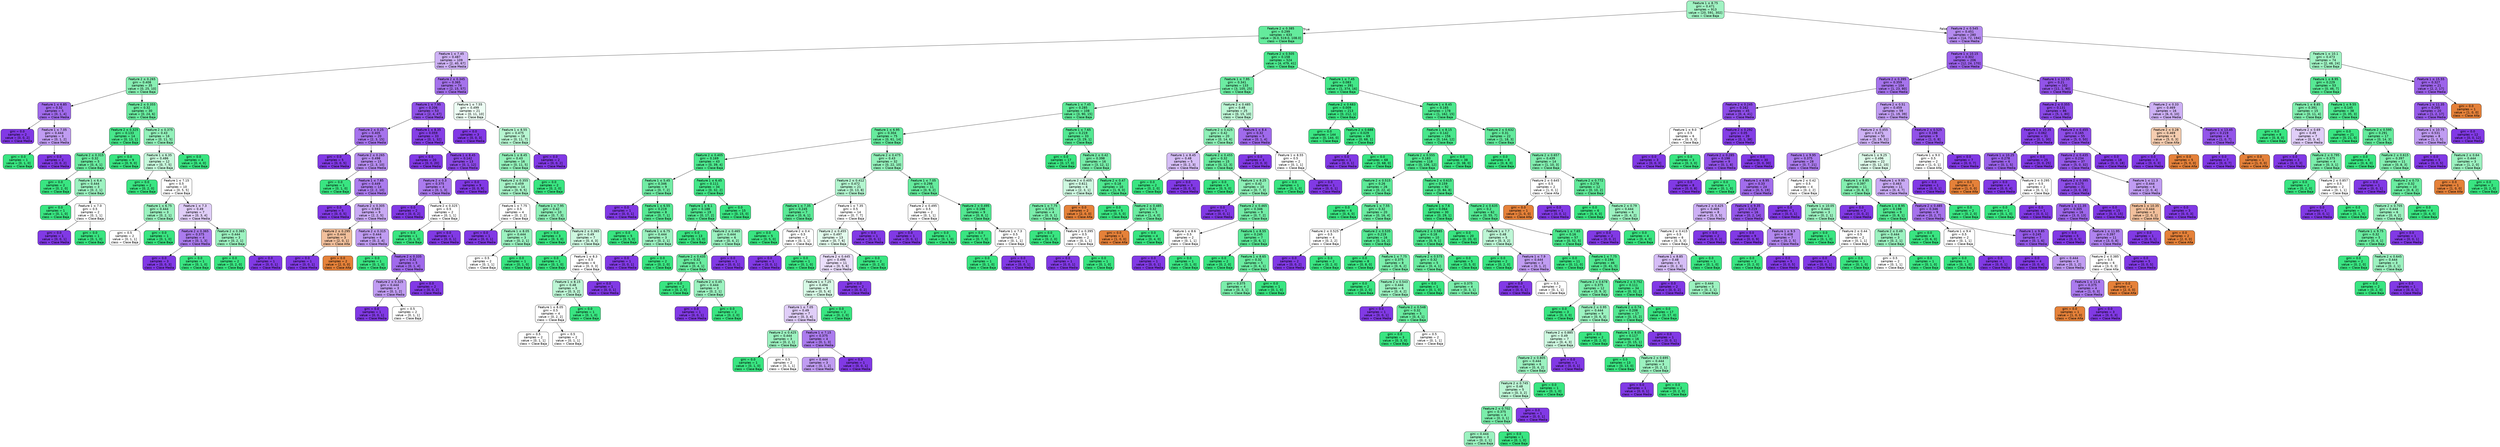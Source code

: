 digraph Tree {
node [shape=box, style="filled, rounded", color="black", fontname="helvetica"] ;
edge [fontname="helvetica"] ;
0 [label=<Feature 1 &le; 8.75<br/>gini = 0.471<br/>samples = 913<br/>value = [20, 591, 302]<br/>class = Clase Baja>, fillcolor="#a1f3c3"] ;
1 [label=<Feature 2 &le; 0.385<br/>gini = 0.299<br/>samples = 633<br/>value = [6.0, 519.0, 108.0]<br/>class = Clase Baja>, fillcolor="#64eb9c"] ;
0 -> 1 [labeldistance=2.5, labelangle=45, headlabel="True"] ;
2 [label=<Feature 1 &le; 7.45<br/>gini = 0.487<br/>samples = 109<br/>value = [2, 40, 67]<br/>class = Clase Media>, fillcolor="#ceb2f5"] ;
1 -> 2 ;
3 [label=<Feature 2 &le; 0.265<br/>gini = 0.408<br/>samples = 35<br/>value = [0, 25, 10]<br/>class = Clase Baja>, fillcolor="#88efb3"] ;
2 -> 3 ;
4 [label=<Feature 1 &le; 6.85<br/>gini = 0.32<br/>samples = 5<br/>value = [0, 1, 4]<br/>class = Clase Media>, fillcolor="#a06aec"] ;
3 -> 4 ;
5 [label=<gini = 0.0<br/>samples = 2<br/>value = [0, 0, 2]<br/>class = Clase Media>, fillcolor="#8139e5"] ;
4 -> 5 ;
6 [label=<Feature 1 &le; 7.05<br/>gini = 0.444<br/>samples = 3<br/>value = [0, 1, 2]<br/>class = Clase Media>, fillcolor="#c09cf2"] ;
4 -> 6 ;
7 [label=<gini = 0.0<br/>samples = 1<br/>value = [0, 1, 0]<br/>class = Clase Baja>, fillcolor="#39e581"] ;
6 -> 7 ;
8 [label=<gini = 0.0<br/>samples = 2<br/>value = [0, 0, 2]<br/>class = Clase Media>, fillcolor="#8139e5"] ;
6 -> 8 ;
9 [label=<Feature 2 &le; 0.355<br/>gini = 0.32<br/>samples = 30<br/>value = [0, 24, 6]<br/>class = Clase Baja>, fillcolor="#6aeca0"] ;
3 -> 9 ;
10 [label=<Feature 2 &le; 0.325<br/>gini = 0.133<br/>samples = 14<br/>value = [0, 13, 1]<br/>class = Clase Baja>, fillcolor="#48e78b"] ;
9 -> 10 ;
11 [label=<Feature 2 &le; 0.315<br/>gini = 0.32<br/>samples = 5<br/>value = [0, 4, 1]<br/>class = Clase Baja>, fillcolor="#6aeca0"] ;
10 -> 11 ;
12 [label=<gini = 0.0<br/>samples = 2<br/>value = [0, 2, 0]<br/>class = Clase Baja>, fillcolor="#39e581"] ;
11 -> 12 ;
13 [label=<Feature 1 &le; 6.4<br/>gini = 0.444<br/>samples = 3<br/>value = [0, 2, 1]<br/>class = Clase Baja>, fillcolor="#9cf2c0"] ;
11 -> 13 ;
14 [label=<gini = 0.0<br/>samples = 1<br/>value = [0, 1, 0]<br/>class = Clase Baja>, fillcolor="#39e581"] ;
13 -> 14 ;
15 [label=<Feature 1 &le; 7.0<br/>gini = 0.5<br/>samples = 2<br/>value = [0, 1, 1]<br/>class = Clase Baja>, fillcolor="#ffffff"] ;
13 -> 15 ;
16 [label=<gini = 0.0<br/>samples = 1<br/>value = [0, 0, 1]<br/>class = Clase Media>, fillcolor="#8139e5"] ;
15 -> 16 ;
17 [label=<gini = 0.0<br/>samples = 1<br/>value = [0, 1, 0]<br/>class = Clase Baja>, fillcolor="#39e581"] ;
15 -> 17 ;
18 [label=<gini = 0.0<br/>samples = 9<br/>value = [0, 9, 0]<br/>class = Clase Baja>, fillcolor="#39e581"] ;
10 -> 18 ;
19 [label=<Feature 2 &le; 0.375<br/>gini = 0.43<br/>samples = 16<br/>value = [0, 11, 5]<br/>class = Clase Baja>, fillcolor="#93f1ba"] ;
9 -> 19 ;
20 [label=<Feature 1 &le; 6.35<br/>gini = 0.486<br/>samples = 12<br/>value = [0, 7, 5]<br/>class = Clase Baja>, fillcolor="#c6f8db"] ;
19 -> 20 ;
21 [label=<gini = 0.0<br/>samples = 2<br/>value = [0, 2, 0]<br/>class = Clase Baja>, fillcolor="#39e581"] ;
20 -> 21 ;
22 [label=<Feature 1 &le; 7.15<br/>gini = 0.5<br/>samples = 10<br/>value = [0, 5, 5]<br/>class = Clase Baja>, fillcolor="#ffffff"] ;
20 -> 22 ;
23 [label=<Feature 1 &le; 6.75<br/>gini = 0.444<br/>samples = 3<br/>value = [0, 2, 1]<br/>class = Clase Baja>, fillcolor="#9cf2c0"] ;
22 -> 23 ;
24 [label=<gini = 0.5<br/>samples = 2<br/>value = [0, 1, 1]<br/>class = Clase Baja>, fillcolor="#ffffff"] ;
23 -> 24 ;
25 [label=<gini = 0.0<br/>samples = 1<br/>value = [0, 1, 0]<br/>class = Clase Baja>, fillcolor="#39e581"] ;
23 -> 25 ;
26 [label=<Feature 1 &le; 7.3<br/>gini = 0.49<br/>samples = 7<br/>value = [0, 3, 4]<br/>class = Clase Media>, fillcolor="#e0cef8"] ;
22 -> 26 ;
27 [label=<Feature 2 &le; 0.365<br/>gini = 0.375<br/>samples = 4<br/>value = [0, 1, 3]<br/>class = Clase Media>, fillcolor="#ab7bee"] ;
26 -> 27 ;
28 [label=<gini = 0.0<br/>samples = 3<br/>value = [0, 0, 3]<br/>class = Clase Media>, fillcolor="#8139e5"] ;
27 -> 28 ;
29 [label=<gini = 0.0<br/>samples = 1<br/>value = [0, 1, 0]<br/>class = Clase Baja>, fillcolor="#39e581"] ;
27 -> 29 ;
30 [label=<Feature 2 &le; 0.365<br/>gini = 0.444<br/>samples = 3<br/>value = [0, 2, 1]<br/>class = Clase Baja>, fillcolor="#9cf2c0"] ;
26 -> 30 ;
31 [label=<gini = 0.0<br/>samples = 2<br/>value = [0, 2, 0]<br/>class = Clase Baja>, fillcolor="#39e581"] ;
30 -> 31 ;
32 [label=<gini = 0.0<br/>samples = 1<br/>value = [0, 0, 1]<br/>class = Clase Media>, fillcolor="#8139e5"] ;
30 -> 32 ;
33 [label=<gini = 0.0<br/>samples = 4<br/>value = [0, 4, 0]<br/>class = Clase Baja>, fillcolor="#39e581"] ;
19 -> 33 ;
34 [label=<Feature 2 &le; 0.345<br/>gini = 0.365<br/>samples = 74<br/>value = [2, 15, 57]<br/>class = Clase Media>, fillcolor="#a572ec"] ;
2 -> 34 ;
35 [label=<Feature 1 &le; 7.95<br/>gini = 0.206<br/>samples = 53<br/>value = [2, 4, 47]<br/>class = Clase Media>, fillcolor="#9051e8"] ;
34 -> 35 ;
36 [label=<Feature 2 &le; 0.25<br/>gini = 0.405<br/>samples = 20<br/>value = [2, 3, 15]<br/>class = Clase Media>, fillcolor="#a673ed"] ;
35 -> 36 ;
37 [label=<gini = 0.0<br/>samples = 5<br/>value = [0, 0, 5]<br/>class = Clase Media>, fillcolor="#8139e5"] ;
36 -> 37 ;
38 [label=<Feature 2 &le; 0.265<br/>gini = 0.498<br/>samples = 15<br/>value = [2, 3, 10]<br/>class = Clase Media>, fillcolor="#b68cf0"] ;
36 -> 38 ;
39 [label=<gini = 0.0<br/>samples = 1<br/>value = [0, 1, 0]<br/>class = Clase Baja>, fillcolor="#39e581"] ;
38 -> 39 ;
40 [label=<Feature 1 &le; 7.85<br/>gini = 0.449<br/>samples = 14<br/>value = [2, 2, 10]<br/>class = Clase Media>, fillcolor="#ab7bee"] ;
38 -> 40 ;
41 [label=<gini = 0.0<br/>samples = 5<br/>value = [0, 0, 5]<br/>class = Clase Media>, fillcolor="#8139e5"] ;
40 -> 41 ;
42 [label=<Feature 2 &le; 0.305<br/>gini = 0.593<br/>samples = 9<br/>value = [2, 2, 5]<br/>class = Clase Media>, fillcolor="#c9aaf4"] ;
40 -> 42 ;
43 [label=<Feature 2 &le; 0.295<br/>gini = 0.444<br/>samples = 3<br/>value = [2, 0, 1]<br/>class = Clase Alta>, fillcolor="#f2c09c"] ;
42 -> 43 ;
44 [label=<gini = 0.0<br/>samples = 1<br/>value = [0, 0, 1]<br/>class = Clase Media>, fillcolor="#8139e5"] ;
43 -> 44 ;
45 [label=<gini = 0.0<br/>samples = 2<br/>value = [2, 0, 0]<br/>class = Clase Alta>, fillcolor="#e58139"] ;
43 -> 45 ;
46 [label=<Feature 2 &le; 0.315<br/>gini = 0.444<br/>samples = 6<br/>value = [0, 2, 4]<br/>class = Clase Media>, fillcolor="#c09cf2"] ;
42 -> 46 ;
47 [label=<gini = 0.0<br/>samples = 1<br/>value = [0, 1, 0]<br/>class = Clase Baja>, fillcolor="#39e581"] ;
46 -> 47 ;
48 [label=<Feature 2 &le; 0.335<br/>gini = 0.32<br/>samples = 5<br/>value = [0, 1, 4]<br/>class = Clase Media>, fillcolor="#a06aec"] ;
46 -> 48 ;
49 [label=<Feature 2 &le; 0.325<br/>gini = 0.444<br/>samples = 3<br/>value = [0, 1, 2]<br/>class = Clase Media>, fillcolor="#c09cf2"] ;
48 -> 49 ;
50 [label=<gini = 0.0<br/>samples = 1<br/>value = [0, 0, 1]<br/>class = Clase Media>, fillcolor="#8139e5"] ;
49 -> 50 ;
51 [label=<gini = 0.5<br/>samples = 2<br/>value = [0, 1, 1]<br/>class = Clase Baja>, fillcolor="#ffffff"] ;
49 -> 51 ;
52 [label=<gini = 0.0<br/>samples = 2<br/>value = [0, 0, 2]<br/>class = Clase Media>, fillcolor="#8139e5"] ;
48 -> 52 ;
53 [label=<Feature 1 &le; 8.35<br/>gini = 0.059<br/>samples = 33<br/>value = [0, 1, 32]<br/>class = Clase Media>, fillcolor="#853fe6"] ;
35 -> 53 ;
54 [label=<gini = 0.0<br/>samples = 20<br/>value = [0, 0, 20]<br/>class = Clase Media>, fillcolor="#8139e5"] ;
53 -> 54 ;
55 [label=<Feature 1 &le; 8.45<br/>gini = 0.142<br/>samples = 13<br/>value = [0, 1, 12]<br/>class = Clase Media>, fillcolor="#8c49e7"] ;
53 -> 55 ;
56 [label=<Feature 2 &le; 0.3<br/>gini = 0.375<br/>samples = 4<br/>value = [0, 1, 3]<br/>class = Clase Media>, fillcolor="#ab7bee"] ;
55 -> 56 ;
57 [label=<gini = 0.0<br/>samples = 2<br/>value = [0, 0, 2]<br/>class = Clase Media>, fillcolor="#8139e5"] ;
56 -> 57 ;
58 [label=<Feature 2 &le; 0.325<br/>gini = 0.5<br/>samples = 2<br/>value = [0, 1, 1]<br/>class = Clase Baja>, fillcolor="#ffffff"] ;
56 -> 58 ;
59 [label=<gini = 0.0<br/>samples = 1<br/>value = [0, 1, 0]<br/>class = Clase Baja>, fillcolor="#39e581"] ;
58 -> 59 ;
60 [label=<gini = 0.0<br/>samples = 1<br/>value = [0, 0, 1]<br/>class = Clase Media>, fillcolor="#8139e5"] ;
58 -> 60 ;
61 [label=<gini = 0.0<br/>samples = 9<br/>value = [0, 0, 9]<br/>class = Clase Media>, fillcolor="#8139e5"] ;
55 -> 61 ;
62 [label=<Feature 1 &le; 7.55<br/>gini = 0.499<br/>samples = 21<br/>value = [0, 11, 10]<br/>class = Clase Baja>, fillcolor="#edfdf4"] ;
34 -> 62 ;
63 [label=<gini = 0.0<br/>samples = 3<br/>value = [0, 0, 3]<br/>class = Clase Media>, fillcolor="#8139e5"] ;
62 -> 63 ;
64 [label=<Feature 1 &le; 8.55<br/>gini = 0.475<br/>samples = 18<br/>value = [0, 11, 7]<br/>class = Clase Baja>, fillcolor="#b7f6d1"] ;
62 -> 64 ;
65 [label=<Feature 1 &le; 8.45<br/>gini = 0.43<br/>samples = 16<br/>value = [0, 11, 5]<br/>class = Clase Baja>, fillcolor="#93f1ba"] ;
64 -> 65 ;
66 [label=<Feature 2 &le; 0.355<br/>gini = 0.459<br/>samples = 14<br/>value = [0, 9, 5]<br/>class = Clase Baja>, fillcolor="#a7f3c7"] ;
65 -> 66 ;
67 [label=<Feature 1 &le; 7.75<br/>gini = 0.5<br/>samples = 4<br/>value = [0, 2, 2]<br/>class = Clase Baja>, fillcolor="#ffffff"] ;
66 -> 67 ;
68 [label=<gini = 0.0<br/>samples = 1<br/>value = [0, 0, 1]<br/>class = Clase Media>, fillcolor="#8139e5"] ;
67 -> 68 ;
69 [label=<Feature 1 &le; 8.05<br/>gini = 0.444<br/>samples = 3<br/>value = [0, 2, 1]<br/>class = Clase Baja>, fillcolor="#9cf2c0"] ;
67 -> 69 ;
70 [label=<gini = 0.5<br/>samples = 2<br/>value = [0, 1, 1]<br/>class = Clase Baja>, fillcolor="#ffffff"] ;
69 -> 70 ;
71 [label=<gini = 0.0<br/>samples = 1<br/>value = [0, 1, 0]<br/>class = Clase Baja>, fillcolor="#39e581"] ;
69 -> 71 ;
72 [label=<Feature 1 &le; 7.95<br/>gini = 0.42<br/>samples = 10<br/>value = [0, 7, 3]<br/>class = Clase Baja>, fillcolor="#8ef0b7"] ;
66 -> 72 ;
73 [label=<gini = 0.0<br/>samples = 3<br/>value = [0, 3, 0]<br/>class = Clase Baja>, fillcolor="#39e581"] ;
72 -> 73 ;
74 [label=<Feature 2 &le; 0.365<br/>gini = 0.49<br/>samples = 7<br/>value = [0, 4, 3]<br/>class = Clase Baja>, fillcolor="#cef8e0"] ;
72 -> 74 ;
75 [label=<gini = 0.0<br/>samples = 1<br/>value = [0, 1, 0]<br/>class = Clase Baja>, fillcolor="#39e581"] ;
74 -> 75 ;
76 [label=<Feature 1 &le; 8.3<br/>gini = 0.5<br/>samples = 6<br/>value = [0, 3, 3]<br/>class = Clase Baja>, fillcolor="#ffffff"] ;
74 -> 76 ;
77 [label=<Feature 1 &le; 8.15<br/>gini = 0.48<br/>samples = 5<br/>value = [0, 3, 2]<br/>class = Clase Baja>, fillcolor="#bdf6d5"] ;
76 -> 77 ;
78 [label=<Feature 1 &le; 8.05<br/>gini = 0.5<br/>samples = 4<br/>value = [0, 2, 2]<br/>class = Clase Baja>, fillcolor="#ffffff"] ;
77 -> 78 ;
79 [label=<gini = 0.5<br/>samples = 2<br/>value = [0, 1, 1]<br/>class = Clase Baja>, fillcolor="#ffffff"] ;
78 -> 79 ;
80 [label=<gini = 0.5<br/>samples = 2<br/>value = [0, 1, 1]<br/>class = Clase Baja>, fillcolor="#ffffff"] ;
78 -> 80 ;
81 [label=<gini = 0.0<br/>samples = 1<br/>value = [0, 1, 0]<br/>class = Clase Baja>, fillcolor="#39e581"] ;
77 -> 81 ;
82 [label=<gini = 0.0<br/>samples = 1<br/>value = [0, 0, 1]<br/>class = Clase Media>, fillcolor="#8139e5"] ;
76 -> 82 ;
83 [label=<gini = 0.0<br/>samples = 2<br/>value = [0, 2, 0]<br/>class = Clase Baja>, fillcolor="#39e581"] ;
65 -> 83 ;
84 [label=<gini = 0.0<br/>samples = 2<br/>value = [0, 0, 2]<br/>class = Clase Media>, fillcolor="#8139e5"] ;
64 -> 84 ;
85 [label=<Feature 2 &le; 0.505<br/>gini = 0.158<br/>samples = 524<br/>value = [4, 479, 41]<br/>class = Clase Baja>, fillcolor="#4be78d"] ;
1 -> 85 ;
86 [label=<Feature 1 &le; 7.95<br/>gini = 0.341<br/>samples = 133<br/>value = [3, 105, 25]<br/>class = Clase Baja>, fillcolor="#6ceca2"] ;
85 -> 86 ;
87 [label=<Feature 1 &le; 7.45<br/>gini = 0.285<br/>samples = 108<br/>value = [3, 90, 15]<br/>class = Clase Baja>, fillcolor="#5fea99"] ;
86 -> 87 ;
88 [label=<Feature 1 &le; 6.95<br/>gini = 0.304<br/>samples = 75<br/>value = [0, 61, 14]<br/>class = Clase Baja>, fillcolor="#66eb9e"] ;
87 -> 88 ;
89 [label=<Feature 2 &le; 0.405<br/>gini = 0.169<br/>samples = 43<br/>value = [0, 39, 4]<br/>class = Clase Baja>, fillcolor="#4de88e"] ;
88 -> 89 ;
90 [label=<Feature 1 &le; 5.45<br/>gini = 0.346<br/>samples = 9<br/>value = [0, 7, 2]<br/>class = Clase Baja>, fillcolor="#72eca5"] ;
89 -> 90 ;
91 [label=<gini = 0.0<br/>samples = 1<br/>value = [0, 0, 1]<br/>class = Clase Media>, fillcolor="#8139e5"] ;
90 -> 91 ;
92 [label=<Feature 1 &le; 6.55<br/>gini = 0.219<br/>samples = 8<br/>value = [0, 7, 1]<br/>class = Clase Baja>, fillcolor="#55e993"] ;
90 -> 92 ;
93 [label=<gini = 0.0<br/>samples = 5<br/>value = [0, 5, 0]<br/>class = Clase Baja>, fillcolor="#39e581"] ;
92 -> 93 ;
94 [label=<Feature 1 &le; 6.75<br/>gini = 0.444<br/>samples = 3<br/>value = [0, 2, 1]<br/>class = Clase Baja>, fillcolor="#9cf2c0"] ;
92 -> 94 ;
95 [label=<gini = 0.0<br/>samples = 1<br/>value = [0, 0, 1]<br/>class = Clase Media>, fillcolor="#8139e5"] ;
94 -> 95 ;
96 [label=<gini = 0.0<br/>samples = 2<br/>value = [0, 2, 0]<br/>class = Clase Baja>, fillcolor="#39e581"] ;
94 -> 96 ;
97 [label=<Feature 1 &le; 6.45<br/>gini = 0.111<br/>samples = 34<br/>value = [0, 32, 2]<br/>class = Clase Baja>, fillcolor="#45e789"] ;
89 -> 97 ;
98 [label=<Feature 1 &le; 6.1<br/>gini = 0.188<br/>samples = 19<br/>value = [0, 17, 2]<br/>class = Clase Baja>, fillcolor="#50e890"] ;
97 -> 98 ;
99 [label=<gini = 0.0<br/>samples = 13<br/>value = [0, 13, 0]<br/>class = Clase Baja>, fillcolor="#39e581"] ;
98 -> 99 ;
100 [label=<Feature 2 &le; 0.465<br/>gini = 0.444<br/>samples = 6<br/>value = [0, 4, 2]<br/>class = Clase Baja>, fillcolor="#9cf2c0"] ;
98 -> 100 ;
101 [label=<Feature 2 &le; 0.435<br/>gini = 0.32<br/>samples = 5<br/>value = [0, 4, 1]<br/>class = Clase Baja>, fillcolor="#6aeca0"] ;
100 -> 101 ;
102 [label=<gini = 0.0<br/>samples = 2<br/>value = [0, 2, 0]<br/>class = Clase Baja>, fillcolor="#39e581"] ;
101 -> 102 ;
103 [label=<Feature 2 &le; 0.45<br/>gini = 0.444<br/>samples = 3<br/>value = [0, 2, 1]<br/>class = Clase Baja>, fillcolor="#9cf2c0"] ;
101 -> 103 ;
104 [label=<gini = 0.0<br/>samples = 1<br/>value = [0, 0, 1]<br/>class = Clase Media>, fillcolor="#8139e5"] ;
103 -> 104 ;
105 [label=<gini = 0.0<br/>samples = 2<br/>value = [0, 2, 0]<br/>class = Clase Baja>, fillcolor="#39e581"] ;
103 -> 105 ;
106 [label=<gini = 0.0<br/>samples = 1<br/>value = [0, 0, 1]<br/>class = Clase Media>, fillcolor="#8139e5"] ;
100 -> 106 ;
107 [label=<gini = 0.0<br/>samples = 15<br/>value = [0, 15, 0]<br/>class = Clase Baja>, fillcolor="#39e581"] ;
97 -> 107 ;
108 [label=<Feature 2 &le; 0.475<br/>gini = 0.43<br/>samples = 32<br/>value = [0, 22, 10]<br/>class = Clase Baja>, fillcolor="#93f1ba"] ;
88 -> 108 ;
109 [label=<Feature 2 &le; 0.412<br/>gini = 0.472<br/>samples = 21<br/>value = [0, 13, 8]<br/>class = Clase Baja>, fillcolor="#b3f5cf"] ;
108 -> 109 ;
110 [label=<Feature 1 &le; 7.35<br/>gini = 0.245<br/>samples = 7<br/>value = [0, 6, 1]<br/>class = Clase Baja>, fillcolor="#5ae996"] ;
109 -> 110 ;
111 [label=<gini = 0.0<br/>samples = 5<br/>value = [0, 5, 0]<br/>class = Clase Baja>, fillcolor="#39e581"] ;
110 -> 111 ;
112 [label=<Feature 2 &le; 0.4<br/>gini = 0.5<br/>samples = 2<br/>value = [0, 1, 1]<br/>class = Clase Baja>, fillcolor="#ffffff"] ;
110 -> 112 ;
113 [label=<gini = 0.0<br/>samples = 1<br/>value = [0, 0, 1]<br/>class = Clase Media>, fillcolor="#8139e5"] ;
112 -> 113 ;
114 [label=<gini = 0.0<br/>samples = 1<br/>value = [0, 1, 0]<br/>class = Clase Baja>, fillcolor="#39e581"] ;
112 -> 114 ;
115 [label=<Feature 1 &le; 7.35<br/>gini = 0.5<br/>samples = 14<br/>value = [0, 7, 7]<br/>class = Clase Baja>, fillcolor="#ffffff"] ;
109 -> 115 ;
116 [label=<Feature 2 &le; 0.455<br/>gini = 0.497<br/>samples = 13<br/>value = [0, 7, 6]<br/>class = Clase Baja>, fillcolor="#e3fbed"] ;
115 -> 116 ;
117 [label=<Feature 2 &le; 0.445<br/>gini = 0.496<br/>samples = 11<br/>value = [0, 5, 6]<br/>class = Clase Media>, fillcolor="#eadefb"] ;
116 -> 117 ;
118 [label=<Feature 1 &le; 7.25<br/>gini = 0.494<br/>samples = 9<br/>value = [0, 5, 4]<br/>class = Clase Baja>, fillcolor="#d7fae6"] ;
117 -> 118 ;
119 [label=<Feature 1 &le; 7.05<br/>gini = 0.49<br/>samples = 7<br/>value = [0, 3, 4]<br/>class = Clase Media>, fillcolor="#e0cef8"] ;
118 -> 119 ;
120 [label=<Feature 2 &le; 0.425<br/>gini = 0.444<br/>samples = 3<br/>value = [0, 2, 1]<br/>class = Clase Baja>, fillcolor="#9cf2c0"] ;
119 -> 120 ;
121 [label=<gini = 0.0<br/>samples = 1<br/>value = [0, 1, 0]<br/>class = Clase Baja>, fillcolor="#39e581"] ;
120 -> 121 ;
122 [label=<gini = 0.5<br/>samples = 2<br/>value = [0, 1, 1]<br/>class = Clase Baja>, fillcolor="#ffffff"] ;
120 -> 122 ;
123 [label=<Feature 1 &le; 7.15<br/>gini = 0.375<br/>samples = 4<br/>value = [0, 1, 3]<br/>class = Clase Media>, fillcolor="#ab7bee"] ;
119 -> 123 ;
124 [label=<gini = 0.444<br/>samples = 3<br/>value = [0, 1, 2]<br/>class = Clase Media>, fillcolor="#c09cf2"] ;
123 -> 124 ;
125 [label=<gini = 0.0<br/>samples = 1<br/>value = [0, 0, 1]<br/>class = Clase Media>, fillcolor="#8139e5"] ;
123 -> 125 ;
126 [label=<gini = 0.0<br/>samples = 2<br/>value = [0, 2, 0]<br/>class = Clase Baja>, fillcolor="#39e581"] ;
118 -> 126 ;
127 [label=<gini = 0.0<br/>samples = 2<br/>value = [0, 0, 2]<br/>class = Clase Media>, fillcolor="#8139e5"] ;
117 -> 127 ;
128 [label=<gini = 0.0<br/>samples = 2<br/>value = [0, 2, 0]<br/>class = Clase Baja>, fillcolor="#39e581"] ;
116 -> 128 ;
129 [label=<gini = 0.0<br/>samples = 1<br/>value = [0, 0, 1]<br/>class = Clase Media>, fillcolor="#8139e5"] ;
115 -> 129 ;
130 [label=<Feature 1 &le; 7.05<br/>gini = 0.298<br/>samples = 11<br/>value = [0, 9, 2]<br/>class = Clase Baja>, fillcolor="#65eb9d"] ;
108 -> 130 ;
131 [label=<Feature 2 &le; 0.495<br/>gini = 0.5<br/>samples = 2<br/>value = [0, 1, 1]<br/>class = Clase Baja>, fillcolor="#ffffff"] ;
130 -> 131 ;
132 [label=<gini = 0.0<br/>samples = 1<br/>value = [0, 0, 1]<br/>class = Clase Media>, fillcolor="#8139e5"] ;
131 -> 132 ;
133 [label=<gini = 0.0<br/>samples = 1<br/>value = [0, 1, 0]<br/>class = Clase Baja>, fillcolor="#39e581"] ;
131 -> 133 ;
134 [label=<Feature 2 &le; 0.495<br/>gini = 0.198<br/>samples = 9<br/>value = [0, 8, 1]<br/>class = Clase Baja>, fillcolor="#52e891"] ;
130 -> 134 ;
135 [label=<gini = 0.0<br/>samples = 7<br/>value = [0, 7, 0]<br/>class = Clase Baja>, fillcolor="#39e581"] ;
134 -> 135 ;
136 [label=<Feature 1 &le; 7.3<br/>gini = 0.5<br/>samples = 2<br/>value = [0, 1, 1]<br/>class = Clase Baja>, fillcolor="#ffffff"] ;
134 -> 136 ;
137 [label=<gini = 0.0<br/>samples = 1<br/>value = [0, 1, 0]<br/>class = Clase Baja>, fillcolor="#39e581"] ;
136 -> 137 ;
138 [label=<gini = 0.0<br/>samples = 1<br/>value = [0, 0, 1]<br/>class = Clase Media>, fillcolor="#8139e5"] ;
136 -> 138 ;
139 [label=<Feature 1 &le; 7.65<br/>gini = 0.219<br/>samples = 33<br/>value = [3, 29, 1]<br/>class = Clase Baja>, fillcolor="#53e892"] ;
87 -> 139 ;
140 [label=<gini = 0.0<br/>samples = 17<br/>value = [0, 17, 0]<br/>class = Clase Baja>, fillcolor="#39e581"] ;
139 -> 140 ;
141 [label=<Feature 2 &le; 0.42<br/>gini = 0.398<br/>samples = 16<br/>value = [3, 12, 1]<br/>class = Clase Baja>, fillcolor="#76eda8"] ;
139 -> 141 ;
142 [label=<Feature 2 &le; 0.405<br/>gini = 0.611<br/>samples = 6<br/>value = [2, 3, 1]<br/>class = Clase Baja>, fillcolor="#cef8e0"] ;
141 -> 142 ;
143 [label=<Feature 1 &le; 7.75<br/>gini = 0.375<br/>samples = 4<br/>value = [0, 3, 1]<br/>class = Clase Baja>, fillcolor="#7beeab"] ;
142 -> 143 ;
144 [label=<gini = 0.0<br/>samples = 2<br/>value = [0, 2, 0]<br/>class = Clase Baja>, fillcolor="#39e581"] ;
143 -> 144 ;
145 [label=<Feature 2 &le; 0.395<br/>gini = 0.5<br/>samples = 2<br/>value = [0, 1, 1]<br/>class = Clase Baja>, fillcolor="#ffffff"] ;
143 -> 145 ;
146 [label=<gini = 0.0<br/>samples = 1<br/>value = [0, 0, 1]<br/>class = Clase Media>, fillcolor="#8139e5"] ;
145 -> 146 ;
147 [label=<gini = 0.0<br/>samples = 1<br/>value = [0, 1, 0]<br/>class = Clase Baja>, fillcolor="#39e581"] ;
145 -> 147 ;
148 [label=<gini = 0.0<br/>samples = 2<br/>value = [2, 0, 0]<br/>class = Clase Alta>, fillcolor="#e58139"] ;
142 -> 148 ;
149 [label=<Feature 2 &le; 0.47<br/>gini = 0.18<br/>samples = 10<br/>value = [1, 9, 0]<br/>class = Clase Baja>, fillcolor="#4fe88f"] ;
141 -> 149 ;
150 [label=<gini = 0.0<br/>samples = 5<br/>value = [0, 5, 0]<br/>class = Clase Baja>, fillcolor="#39e581"] ;
149 -> 150 ;
151 [label=<Feature 2 &le; 0.485<br/>gini = 0.32<br/>samples = 5<br/>value = [1, 4, 0]<br/>class = Clase Baja>, fillcolor="#6aeca0"] ;
149 -> 151 ;
152 [label=<gini = 0.0<br/>samples = 1<br/>value = [1, 0, 0]<br/>class = Clase Alta>, fillcolor="#e58139"] ;
151 -> 152 ;
153 [label=<gini = 0.0<br/>samples = 4<br/>value = [0, 4, 0]<br/>class = Clase Baja>, fillcolor="#39e581"] ;
151 -> 153 ;
154 [label=<Feature 2 &le; 0.485<br/>gini = 0.48<br/>samples = 25<br/>value = [0, 15, 10]<br/>class = Clase Baja>, fillcolor="#bdf6d5"] ;
86 -> 154 ;
155 [label=<Feature 2 &le; 0.425<br/>gini = 0.42<br/>samples = 20<br/>value = [0, 14, 6]<br/>class = Clase Baja>, fillcolor="#8ef0b7"] ;
154 -> 155 ;
156 [label=<Feature 1 &le; 8.45<br/>gini = 0.48<br/>samples = 5<br/>value = [0, 2, 3]<br/>class = Clase Media>, fillcolor="#d5bdf6"] ;
155 -> 156 ;
157 [label=<gini = 0.0<br/>samples = 2<br/>value = [0, 2, 0]<br/>class = Clase Baja>, fillcolor="#39e581"] ;
156 -> 157 ;
158 [label=<gini = 0.0<br/>samples = 3<br/>value = [0, 0, 3]<br/>class = Clase Media>, fillcolor="#8139e5"] ;
156 -> 158 ;
159 [label=<Feature 2 &le; 0.455<br/>gini = 0.32<br/>samples = 15<br/>value = [0, 12, 3]<br/>class = Clase Baja>, fillcolor="#6aeca0"] ;
155 -> 159 ;
160 [label=<gini = 0.0<br/>samples = 5<br/>value = [0, 5, 0]<br/>class = Clase Baja>, fillcolor="#39e581"] ;
159 -> 160 ;
161 [label=<Feature 1 &le; 8.25<br/>gini = 0.42<br/>samples = 10<br/>value = [0, 7, 3]<br/>class = Clase Baja>, fillcolor="#8ef0b7"] ;
159 -> 161 ;
162 [label=<gini = 0.0<br/>samples = 1<br/>value = [0, 0, 1]<br/>class = Clase Media>, fillcolor="#8139e5"] ;
161 -> 162 ;
163 [label=<Feature 2 &le; 0.465<br/>gini = 0.346<br/>samples = 9<br/>value = [0, 7, 2]<br/>class = Clase Baja>, fillcolor="#72eca5"] ;
161 -> 163 ;
164 [label=<Feature 1 &le; 8.6<br/>gini = 0.5<br/>samples = 2<br/>value = [0, 1, 1]<br/>class = Clase Baja>, fillcolor="#ffffff"] ;
163 -> 164 ;
165 [label=<gini = 0.0<br/>samples = 1<br/>value = [0, 0, 1]<br/>class = Clase Media>, fillcolor="#8139e5"] ;
164 -> 165 ;
166 [label=<gini = 0.0<br/>samples = 1<br/>value = [0, 1, 0]<br/>class = Clase Baja>, fillcolor="#39e581"] ;
164 -> 166 ;
167 [label=<Feature 1 &le; 8.55<br/>gini = 0.245<br/>samples = 7<br/>value = [0, 6, 1]<br/>class = Clase Baja>, fillcolor="#5ae996"] ;
163 -> 167 ;
168 [label=<gini = 0.0<br/>samples = 2<br/>value = [0, 2, 0]<br/>class = Clase Baja>, fillcolor="#39e581"] ;
167 -> 168 ;
169 [label=<Feature 1 &le; 8.65<br/>gini = 0.32<br/>samples = 5<br/>value = [0, 4, 1]<br/>class = Clase Baja>, fillcolor="#6aeca0"] ;
167 -> 169 ;
170 [label=<gini = 0.375<br/>samples = 4<br/>value = [0, 3, 1]<br/>class = Clase Baja>, fillcolor="#7beeab"] ;
169 -> 170 ;
171 [label=<gini = 0.0<br/>samples = 1<br/>value = [0, 1, 0]<br/>class = Clase Baja>, fillcolor="#39e581"] ;
169 -> 171 ;
172 [label=<Feature 1 &le; 8.4<br/>gini = 0.32<br/>samples = 5<br/>value = [0, 1, 4]<br/>class = Clase Media>, fillcolor="#a06aec"] ;
154 -> 172 ;
173 [label=<gini = 0.0<br/>samples = 3<br/>value = [0, 0, 3]<br/>class = Clase Media>, fillcolor="#8139e5"] ;
172 -> 173 ;
174 [label=<Feature 1 &le; 8.55<br/>gini = 0.5<br/>samples = 2<br/>value = [0, 1, 1]<br/>class = Clase Baja>, fillcolor="#ffffff"] ;
172 -> 174 ;
175 [label=<gini = 0.0<br/>samples = 1<br/>value = [0, 1, 0]<br/>class = Clase Baja>, fillcolor="#39e581"] ;
174 -> 175 ;
176 [label=<gini = 0.0<br/>samples = 1<br/>value = [0, 0, 1]<br/>class = Clase Media>, fillcolor="#8139e5"] ;
174 -> 176 ;
177 [label=<Feature 1 &le; 7.45<br/>gini = 0.083<br/>samples = 391<br/>value = [1, 374, 16]<br/>class = Clase Baja>, fillcolor="#42e687"] ;
85 -> 177 ;
178 [label=<Feature 2 &le; 0.683<br/>gini = 0.009<br/>samples = 213<br/>value = [0, 212, 1]<br/>class = Clase Baja>, fillcolor="#3ae582"] ;
177 -> 178 ;
179 [label=<gini = 0.0<br/>samples = 144<br/>value = [0, 144, 0]<br/>class = Clase Baja>, fillcolor="#39e581"] ;
178 -> 179 ;
180 [label=<Feature 2 &le; 0.688<br/>gini = 0.029<br/>samples = 69<br/>value = [0, 68, 1]<br/>class = Clase Baja>, fillcolor="#3ce583"] ;
178 -> 180 ;
181 [label=<gini = 0.0<br/>samples = 1<br/>value = [0, 0, 1]<br/>class = Clase Media>, fillcolor="#8139e5"] ;
180 -> 181 ;
182 [label=<gini = 0.0<br/>samples = 68<br/>value = [0, 68, 0]<br/>class = Clase Baja>, fillcolor="#39e581"] ;
180 -> 182 ;
183 [label=<Feature 1 &le; 8.45<br/>gini = 0.165<br/>samples = 178<br/>value = [1, 162, 15]<br/>class = Clase Baja>, fillcolor="#4ce88d"] ;
177 -> 183 ;
184 [label=<Feature 1 &le; 8.15<br/>gini = 0.142<br/>samples = 156<br/>value = [0, 144, 12]<br/>class = Clase Baja>, fillcolor="#49e78c"] ;
183 -> 184 ;
185 [label=<Feature 2 &le; 0.555<br/>gini = 0.183<br/>samples = 118<br/>value = [0, 106, 12]<br/>class = Clase Baja>, fillcolor="#4fe88f"] ;
184 -> 185 ;
186 [label=<Feature 2 &le; 0.515<br/>gini = 0.26<br/>samples = 26<br/>value = [0, 22, 4]<br/>class = Clase Baja>, fillcolor="#5dea98"] ;
185 -> 186 ;
187 [label=<gini = 0.0<br/>samples = 6<br/>value = [0, 6, 0]<br/>class = Clase Baja>, fillcolor="#39e581"] ;
186 -> 187 ;
188 [label=<Feature 1 &le; 7.55<br/>gini = 0.32<br/>samples = 20<br/>value = [0, 16, 4]<br/>class = Clase Baja>, fillcolor="#6aeca0"] ;
186 -> 188 ;
189 [label=<Feature 2 &le; 0.525<br/>gini = 0.5<br/>samples = 4<br/>value = [0, 2, 2]<br/>class = Clase Baja>, fillcolor="#ffffff"] ;
188 -> 189 ;
190 [label=<gini = 0.0<br/>samples = 2<br/>value = [0, 0, 2]<br/>class = Clase Media>, fillcolor="#8139e5"] ;
189 -> 190 ;
191 [label=<gini = 0.0<br/>samples = 2<br/>value = [0, 2, 0]<br/>class = Clase Baja>, fillcolor="#39e581"] ;
189 -> 191 ;
192 [label=<Feature 2 &le; 0.535<br/>gini = 0.219<br/>samples = 16<br/>value = [0, 14, 2]<br/>class = Clase Baja>, fillcolor="#55e993"] ;
188 -> 192 ;
193 [label=<gini = 0.0<br/>samples = 8<br/>value = [0, 8, 0]<br/>class = Clase Baja>, fillcolor="#39e581"] ;
192 -> 193 ;
194 [label=<Feature 1 &le; 7.75<br/>gini = 0.375<br/>samples = 8<br/>value = [0, 6, 2]<br/>class = Clase Baja>, fillcolor="#7beeab"] ;
192 -> 194 ;
195 [label=<gini = 0.0<br/>samples = 2<br/>value = [0, 2, 0]<br/>class = Clase Baja>, fillcolor="#39e581"] ;
194 -> 195 ;
196 [label=<Feature 2 &le; 0.543<br/>gini = 0.444<br/>samples = 6<br/>value = [0, 4, 2]<br/>class = Clase Baja>, fillcolor="#9cf2c0"] ;
194 -> 196 ;
197 [label=<gini = 0.0<br/>samples = 1<br/>value = [0, 0, 1]<br/>class = Clase Media>, fillcolor="#8139e5"] ;
196 -> 197 ;
198 [label=<Feature 2 &le; 0.548<br/>gini = 0.32<br/>samples = 5<br/>value = [0, 4, 1]<br/>class = Clase Baja>, fillcolor="#6aeca0"] ;
196 -> 198 ;
199 [label=<gini = 0.0<br/>samples = 3<br/>value = [0, 3, 0]<br/>class = Clase Baja>, fillcolor="#39e581"] ;
198 -> 199 ;
200 [label=<gini = 0.5<br/>samples = 2<br/>value = [0, 1, 1]<br/>class = Clase Baja>, fillcolor="#ffffff"] ;
198 -> 200 ;
201 [label=<Feature 2 &le; 0.615<br/>gini = 0.159<br/>samples = 92<br/>value = [0, 84, 8]<br/>class = Clase Baja>, fillcolor="#4ce78d"] ;
185 -> 201 ;
202 [label=<Feature 1 &le; 7.6<br/>gini = 0.064<br/>samples = 30<br/>value = [0, 29, 1]<br/>class = Clase Baja>, fillcolor="#40e685"] ;
201 -> 202 ;
203 [label=<Feature 2 &le; 0.585<br/>gini = 0.18<br/>samples = 10<br/>value = [0, 9, 1]<br/>class = Clase Baja>, fillcolor="#4fe88f"] ;
202 -> 203 ;
204 [label=<Feature 2 &le; 0.575<br/>gini = 0.32<br/>samples = 5<br/>value = [0, 4, 1]<br/>class = Clase Baja>, fillcolor="#6aeca0"] ;
203 -> 204 ;
205 [label=<gini = 0.0<br/>samples = 1<br/>value = [0, 1, 0]<br/>class = Clase Baja>, fillcolor="#39e581"] ;
204 -> 205 ;
206 [label=<gini = 0.375<br/>samples = 4<br/>value = [0, 3, 1]<br/>class = Clase Baja>, fillcolor="#7beeab"] ;
204 -> 206 ;
207 [label=<gini = 0.0<br/>samples = 5<br/>value = [0, 5, 0]<br/>class = Clase Baja>, fillcolor="#39e581"] ;
203 -> 207 ;
208 [label=<gini = 0.0<br/>samples = 20<br/>value = [0, 20, 0]<br/>class = Clase Baja>, fillcolor="#39e581"] ;
202 -> 208 ;
209 [label=<Feature 2 &le; 0.635<br/>gini = 0.2<br/>samples = 62<br/>value = [0, 55, 7]<br/>class = Clase Baja>, fillcolor="#52e891"] ;
201 -> 209 ;
210 [label=<Feature 1 &le; 7.7<br/>gini = 0.48<br/>samples = 5<br/>value = [0, 3, 2]<br/>class = Clase Baja>, fillcolor="#bdf6d5"] ;
209 -> 210 ;
211 [label=<gini = 0.0<br/>samples = 2<br/>value = [0, 2, 0]<br/>class = Clase Baja>, fillcolor="#39e581"] ;
210 -> 211 ;
212 [label=<Feature 1 &le; 7.9<br/>gini = 0.444<br/>samples = 3<br/>value = [0, 1, 2]<br/>class = Clase Media>, fillcolor="#c09cf2"] ;
210 -> 212 ;
213 [label=<gini = 0.0<br/>samples = 1<br/>value = [0, 0, 1]<br/>class = Clase Media>, fillcolor="#8139e5"] ;
212 -> 213 ;
214 [label=<gini = 0.5<br/>samples = 2<br/>value = [0, 1, 1]<br/>class = Clase Baja>, fillcolor="#ffffff"] ;
212 -> 214 ;
215 [label=<Feature 1 &le; 7.65<br/>gini = 0.16<br/>samples = 57<br/>value = [0, 52, 5]<br/>class = Clase Baja>, fillcolor="#4ce88d"] ;
209 -> 215 ;
216 [label=<gini = 0.0<br/>samples = 11<br/>value = [0, 11, 0]<br/>class = Clase Baja>, fillcolor="#39e581"] ;
215 -> 216 ;
217 [label=<Feature 1 &le; 7.75<br/>gini = 0.194<br/>samples = 46<br/>value = [0, 41, 5]<br/>class = Clase Baja>, fillcolor="#51e890"] ;
215 -> 217 ;
218 [label=<Feature 2 &le; 0.678<br/>gini = 0.375<br/>samples = 12<br/>value = [0, 9, 3]<br/>class = Clase Baja>, fillcolor="#7beeab"] ;
217 -> 218 ;
219 [label=<gini = 0.0<br/>samples = 3<br/>value = [0, 3, 0]<br/>class = Clase Baja>, fillcolor="#39e581"] ;
218 -> 219 ;
220 [label=<Feature 2 &le; 0.95<br/>gini = 0.444<br/>samples = 9<br/>value = [0, 6, 3]<br/>class = Clase Baja>, fillcolor="#9cf2c0"] ;
218 -> 220 ;
221 [label=<Feature 2 &le; 0.885<br/>gini = 0.49<br/>samples = 7<br/>value = [0, 4, 3]<br/>class = Clase Baja>, fillcolor="#cef8e0"] ;
220 -> 221 ;
222 [label=<Feature 2 &le; 0.805<br/>gini = 0.444<br/>samples = 6<br/>value = [0, 4, 2]<br/>class = Clase Baja>, fillcolor="#9cf2c0"] ;
221 -> 222 ;
223 [label=<Feature 2 &le; 0.745<br/>gini = 0.48<br/>samples = 5<br/>value = [0, 3, 2]<br/>class = Clase Baja>, fillcolor="#bdf6d5"] ;
222 -> 223 ;
224 [label=<Feature 2 &le; 0.702<br/>gini = 0.375<br/>samples = 4<br/>value = [0, 3, 1]<br/>class = Clase Baja>, fillcolor="#7beeab"] ;
223 -> 224 ;
225 [label=<gini = 0.444<br/>samples = 3<br/>value = [0, 2, 1]<br/>class = Clase Baja>, fillcolor="#9cf2c0"] ;
224 -> 225 ;
226 [label=<gini = 0.0<br/>samples = 1<br/>value = [0, 1, 0]<br/>class = Clase Baja>, fillcolor="#39e581"] ;
224 -> 226 ;
227 [label=<gini = 0.0<br/>samples = 1<br/>value = [0, 0, 1]<br/>class = Clase Media>, fillcolor="#8139e5"] ;
223 -> 227 ;
228 [label=<gini = 0.0<br/>samples = 1<br/>value = [0, 1, 0]<br/>class = Clase Baja>, fillcolor="#39e581"] ;
222 -> 228 ;
229 [label=<gini = 0.0<br/>samples = 1<br/>value = [0, 0, 1]<br/>class = Clase Media>, fillcolor="#8139e5"] ;
221 -> 229 ;
230 [label=<gini = 0.0<br/>samples = 2<br/>value = [0, 2, 0]<br/>class = Clase Baja>, fillcolor="#39e581"] ;
220 -> 230 ;
231 [label=<Feature 2 &le; 0.752<br/>gini = 0.111<br/>samples = 34<br/>value = [0, 32, 2]<br/>class = Clase Baja>, fillcolor="#45e789"] ;
217 -> 231 ;
232 [label=<Feature 2 &le; 0.74<br/>gini = 0.208<br/>samples = 17<br/>value = [0, 15, 2]<br/>class = Clase Baja>, fillcolor="#53e892"] ;
231 -> 232 ;
233 [label=<Feature 1 &le; 8.05<br/>gini = 0.117<br/>samples = 16<br/>value = [0, 15, 1]<br/>class = Clase Baja>, fillcolor="#46e789"] ;
232 -> 233 ;
234 [label=<gini = 0.0<br/>samples = 13<br/>value = [0, 13, 0]<br/>class = Clase Baja>, fillcolor="#39e581"] ;
233 -> 234 ;
235 [label=<Feature 2 &le; 0.695<br/>gini = 0.444<br/>samples = 3<br/>value = [0, 2, 1]<br/>class = Clase Baja>, fillcolor="#9cf2c0"] ;
233 -> 235 ;
236 [label=<gini = 0.0<br/>samples = 1<br/>value = [0, 0, 1]<br/>class = Clase Media>, fillcolor="#8139e5"] ;
235 -> 236 ;
237 [label=<gini = 0.0<br/>samples = 2<br/>value = [0, 2, 0]<br/>class = Clase Baja>, fillcolor="#39e581"] ;
235 -> 237 ;
238 [label=<gini = 0.0<br/>samples = 1<br/>value = [0, 0, 1]<br/>class = Clase Media>, fillcolor="#8139e5"] ;
232 -> 238 ;
239 [label=<gini = 0.0<br/>samples = 17<br/>value = [0, 17, 0]<br/>class = Clase Baja>, fillcolor="#39e581"] ;
231 -> 239 ;
240 [label=<gini = 0.0<br/>samples = 38<br/>value = [0, 38, 0]<br/>class = Clase Baja>, fillcolor="#39e581"] ;
184 -> 240 ;
241 [label=<Feature 2 &le; 0.632<br/>gini = 0.31<br/>samples = 22<br/>value = [1, 18, 3]<br/>class = Clase Baja>, fillcolor="#63ea9c"] ;
183 -> 241 ;
242 [label=<gini = 0.0<br/>samples = 8<br/>value = [0, 8, 0]<br/>class = Clase Baja>, fillcolor="#39e581"] ;
241 -> 242 ;
243 [label=<Feature 2 &le; 0.657<br/>gini = 0.439<br/>samples = 14<br/>value = [1, 10, 3]<br/>class = Clase Baja>, fillcolor="#81eeaf"] ;
241 -> 243 ;
244 [label=<Feature 2 &le; 0.645<br/>gini = 0.5<br/>samples = 2<br/>value = [1, 0, 1]<br/>class = Clase Alta>, fillcolor="#ffffff"] ;
243 -> 244 ;
245 [label=<gini = 0.0<br/>samples = 1<br/>value = [1, 0, 0]<br/>class = Clase Alta>, fillcolor="#e58139"] ;
244 -> 245 ;
246 [label=<gini = 0.0<br/>samples = 1<br/>value = [0, 0, 1]<br/>class = Clase Media>, fillcolor="#8139e5"] ;
244 -> 246 ;
247 [label=<Feature 2 &le; 0.772<br/>gini = 0.278<br/>samples = 12<br/>value = [0, 10, 2]<br/>class = Clase Baja>, fillcolor="#61ea9a"] ;
243 -> 247 ;
248 [label=<gini = 0.0<br/>samples = 6<br/>value = [0, 6, 0]<br/>class = Clase Baja>, fillcolor="#39e581"] ;
247 -> 248 ;
249 [label=<Feature 2 &le; 0.79<br/>gini = 0.444<br/>samples = 6<br/>value = [0, 4, 2]<br/>class = Clase Baja>, fillcolor="#9cf2c0"] ;
247 -> 249 ;
250 [label=<gini = 0.0<br/>samples = 2<br/>value = [0, 0, 2]<br/>class = Clase Media>, fillcolor="#8139e5"] ;
249 -> 250 ;
251 [label=<gini = 0.0<br/>samples = 4<br/>value = [0, 4, 0]<br/>class = Clase Baja>, fillcolor="#39e581"] ;
249 -> 251 ;
252 [label=<Feature 2 &le; 0.545<br/>gini = 0.451<br/>samples = 280<br/>value = [14, 72, 194]<br/>class = Clase Media>, fillcolor="#b58bf0"] ;
0 -> 252 [labeldistance=2.5, labelangle=-45, headlabel="False"] ;
253 [label=<Feature 1 &le; 10.15<br/>gini = 0.302<br/>samples = 206<br/>value = [12, 24, 170]<br/>class = Clase Media>, fillcolor="#9a60ea"] ;
252 -> 253 ;
254 [label=<Feature 2 &le; 0.395<br/>gini = 0.359<br/>samples = 104<br/>value = [1, 23, 80]<br/>class = Clase Media>, fillcolor="#a674ed"] ;
253 -> 254 ;
255 [label=<Feature 2 &le; 0.245<br/>gini = 0.162<br/>samples = 45<br/>value = [0, 4, 41]<br/>class = Clase Media>, fillcolor="#8d4ce8"] ;
254 -> 255 ;
256 [label=<Feature 1 &le; 9.0<br/>gini = 0.5<br/>samples = 6<br/>value = [0, 3, 3]<br/>class = Clase Baja>, fillcolor="#ffffff"] ;
255 -> 256 ;
257 [label=<gini = 0.0<br/>samples = 3<br/>value = [0, 0, 3]<br/>class = Clase Media>, fillcolor="#8139e5"] ;
256 -> 257 ;
258 [label=<gini = 0.0<br/>samples = 3<br/>value = [0, 3, 0]<br/>class = Clase Baja>, fillcolor="#39e581"] ;
256 -> 258 ;
259 [label=<Feature 2 &le; 0.292<br/>gini = 0.05<br/>samples = 39<br/>value = [0, 1, 38]<br/>class = Clase Media>, fillcolor="#843ee6"] ;
255 -> 259 ;
260 [label=<Feature 2 &le; 0.285<br/>gini = 0.198<br/>samples = 9<br/>value = [0, 1, 8]<br/>class = Clase Media>, fillcolor="#9152e8"] ;
259 -> 260 ;
261 [label=<gini = 0.0<br/>samples = 8<br/>value = [0, 0, 8]<br/>class = Clase Media>, fillcolor="#8139e5"] ;
260 -> 261 ;
262 [label=<gini = 0.0<br/>samples = 1<br/>value = [0, 1, 0]<br/>class = Clase Baja>, fillcolor="#39e581"] ;
260 -> 262 ;
263 [label=<gini = 0.0<br/>samples = 30<br/>value = [0, 0, 30]<br/>class = Clase Media>, fillcolor="#8139e5"] ;
259 -> 263 ;
264 [label=<Feature 2 &le; 0.51<br/>gini = 0.459<br/>samples = 59<br/>value = [1, 19, 39]<br/>class = Clase Media>, fillcolor="#c09cf2"] ;
254 -> 264 ;
265 [label=<Feature 2 &le; 0.455<br/>gini = 0.471<br/>samples = 50<br/>value = [0, 19, 31]<br/>class = Clase Media>, fillcolor="#ceb2f5"] ;
264 -> 265 ;
266 [label=<Feature 1 &le; 9.95<br/>gini = 0.375<br/>samples = 28<br/>value = [0, 7, 21]<br/>class = Clase Media>, fillcolor="#ab7bee"] ;
265 -> 266 ;
267 [label=<Feature 1 &le; 8.95<br/>gini = 0.33<br/>samples = 24<br/>value = [0, 5, 19]<br/>class = Clase Media>, fillcolor="#a26dec"] ;
266 -> 267 ;
268 [label=<Feature 2 &le; 0.425<br/>gini = 0.469<br/>samples = 8<br/>value = [0, 3, 5]<br/>class = Clase Media>, fillcolor="#cdb0f5"] ;
267 -> 268 ;
269 [label=<Feature 2 &le; 0.415<br/>gini = 0.5<br/>samples = 6<br/>value = [0, 3, 3]<br/>class = Clase Baja>, fillcolor="#ffffff"] ;
268 -> 269 ;
270 [label=<Feature 1 &le; 8.85<br/>gini = 0.48<br/>samples = 5<br/>value = [0, 2, 3]<br/>class = Clase Media>, fillcolor="#d5bdf6"] ;
269 -> 270 ;
271 [label=<gini = 0.0<br/>samples = 2<br/>value = [0, 0, 2]<br/>class = Clase Media>, fillcolor="#8139e5"] ;
270 -> 271 ;
272 [label=<gini = 0.444<br/>samples = 3<br/>value = [0, 2, 1]<br/>class = Clase Baja>, fillcolor="#9cf2c0"] ;
270 -> 272 ;
273 [label=<gini = 0.0<br/>samples = 1<br/>value = [0, 1, 0]<br/>class = Clase Baja>, fillcolor="#39e581"] ;
269 -> 273 ;
274 [label=<gini = 0.0<br/>samples = 2<br/>value = [0, 0, 2]<br/>class = Clase Media>, fillcolor="#8139e5"] ;
268 -> 274 ;
275 [label=<Feature 1 &le; 9.35<br/>gini = 0.219<br/>samples = 16<br/>value = [0, 2, 14]<br/>class = Clase Media>, fillcolor="#9355e9"] ;
267 -> 275 ;
276 [label=<gini = 0.0<br/>samples = 9<br/>value = [0, 0, 9]<br/>class = Clase Media>, fillcolor="#8139e5"] ;
275 -> 276 ;
277 [label=<Feature 1 &le; 9.5<br/>gini = 0.408<br/>samples = 7<br/>value = [0, 2, 5]<br/>class = Clase Media>, fillcolor="#b388ef"] ;
275 -> 277 ;
278 [label=<gini = 0.0<br/>samples = 2<br/>value = [0, 2, 0]<br/>class = Clase Baja>, fillcolor="#39e581"] ;
277 -> 278 ;
279 [label=<gini = 0.0<br/>samples = 5<br/>value = [0, 0, 5]<br/>class = Clase Media>, fillcolor="#8139e5"] ;
277 -> 279 ;
280 [label=<Feature 2 &le; 0.42<br/>gini = 0.5<br/>samples = 4<br/>value = [0, 2, 2]<br/>class = Clase Baja>, fillcolor="#ffffff"] ;
266 -> 280 ;
281 [label=<gini = 0.0<br/>samples = 1<br/>value = [0, 0, 1]<br/>class = Clase Media>, fillcolor="#8139e5"] ;
280 -> 281 ;
282 [label=<Feature 1 &le; 10.05<br/>gini = 0.444<br/>samples = 3<br/>value = [0, 2, 1]<br/>class = Clase Baja>, fillcolor="#9cf2c0"] ;
280 -> 282 ;
283 [label=<gini = 0.0<br/>samples = 1<br/>value = [0, 1, 0]<br/>class = Clase Baja>, fillcolor="#39e581"] ;
282 -> 283 ;
284 [label=<Feature 2 &le; 0.44<br/>gini = 0.5<br/>samples = 2<br/>value = [0, 1, 1]<br/>class = Clase Baja>, fillcolor="#ffffff"] ;
282 -> 284 ;
285 [label=<gini = 0.0<br/>samples = 1<br/>value = [0, 0, 1]<br/>class = Clase Media>, fillcolor="#8139e5"] ;
284 -> 285 ;
286 [label=<gini = 0.0<br/>samples = 1<br/>value = [0, 1, 0]<br/>class = Clase Baja>, fillcolor="#39e581"] ;
284 -> 286 ;
287 [label=<Feature 1 &le; 9.25<br/>gini = 0.496<br/>samples = 22<br/>value = [0, 12, 10]<br/>class = Clase Baja>, fillcolor="#defbea"] ;
265 -> 287 ;
288 [label=<Feature 1 &le; 8.85<br/>gini = 0.397<br/>samples = 11<br/>value = [0, 8, 3]<br/>class = Clase Baja>, fillcolor="#83efb0"] ;
287 -> 288 ;
289 [label=<gini = 0.0<br/>samples = 2<br/>value = [0, 0, 2]<br/>class = Clase Media>, fillcolor="#8139e5"] ;
288 -> 289 ;
290 [label=<Feature 1 &le; 8.95<br/>gini = 0.198<br/>samples = 9<br/>value = [0, 8, 1]<br/>class = Clase Baja>, fillcolor="#52e891"] ;
288 -> 290 ;
291 [label=<Feature 2 &le; 0.49<br/>gini = 0.444<br/>samples = 3<br/>value = [0, 2, 1]<br/>class = Clase Baja>, fillcolor="#9cf2c0"] ;
290 -> 291 ;
292 [label=<gini = 0.5<br/>samples = 2<br/>value = [0, 1, 1]<br/>class = Clase Baja>, fillcolor="#ffffff"] ;
291 -> 292 ;
293 [label=<gini = 0.0<br/>samples = 1<br/>value = [0, 1, 0]<br/>class = Clase Baja>, fillcolor="#39e581"] ;
291 -> 293 ;
294 [label=<gini = 0.0<br/>samples = 6<br/>value = [0, 6, 0]<br/>class = Clase Baja>, fillcolor="#39e581"] ;
290 -> 294 ;
295 [label=<Feature 1 &le; 9.95<br/>gini = 0.463<br/>samples = 11<br/>value = [0, 4, 7]<br/>class = Clase Media>, fillcolor="#c9aaf4"] ;
287 -> 295 ;
296 [label=<Feature 2 &le; 0.485<br/>gini = 0.346<br/>samples = 9<br/>value = [0, 2, 7]<br/>class = Clase Media>, fillcolor="#a572ec"] ;
295 -> 296 ;
297 [label=<Feature 1 &le; 9.4<br/>gini = 0.5<br/>samples = 2<br/>value = [0, 1, 1]<br/>class = Clase Baja>, fillcolor="#ffffff"] ;
296 -> 297 ;
298 [label=<gini = 0.0<br/>samples = 1<br/>value = [0, 1, 0]<br/>class = Clase Baja>, fillcolor="#39e581"] ;
297 -> 298 ;
299 [label=<gini = 0.0<br/>samples = 1<br/>value = [0, 0, 1]<br/>class = Clase Media>, fillcolor="#8139e5"] ;
297 -> 299 ;
300 [label=<Feature 1 &le; 9.85<br/>gini = 0.245<br/>samples = 7<br/>value = [0, 1, 6]<br/>class = Clase Media>, fillcolor="#965ae9"] ;
296 -> 300 ;
301 [label=<gini = 0.0<br/>samples = 4<br/>value = [0, 0, 4]<br/>class = Clase Media>, fillcolor="#8139e5"] ;
300 -> 301 ;
302 [label=<gini = 0.444<br/>samples = 3<br/>value = [0, 1, 2]<br/>class = Clase Media>, fillcolor="#c09cf2"] ;
300 -> 302 ;
303 [label=<gini = 0.0<br/>samples = 2<br/>value = [0, 2, 0]<br/>class = Clase Baja>, fillcolor="#39e581"] ;
295 -> 303 ;
304 [label=<Feature 2 &le; 0.525<br/>gini = 0.198<br/>samples = 9<br/>value = [1, 0, 8]<br/>class = Clase Media>, fillcolor="#9152e8"] ;
264 -> 304 ;
305 [label=<Feature 1 &le; 9.0<br/>gini = 0.5<br/>samples = 2<br/>value = [1, 0, 1]<br/>class = Clase Alta>, fillcolor="#ffffff"] ;
304 -> 305 ;
306 [label=<gini = 0.0<br/>samples = 1<br/>value = [0, 0, 1]<br/>class = Clase Media>, fillcolor="#8139e5"] ;
305 -> 306 ;
307 [label=<gini = 0.0<br/>samples = 1<br/>value = [1, 0, 0]<br/>class = Clase Alta>, fillcolor="#e58139"] ;
305 -> 307 ;
308 [label=<gini = 0.0<br/>samples = 7<br/>value = [0, 0, 7]<br/>class = Clase Media>, fillcolor="#8139e5"] ;
304 -> 308 ;
309 [label=<Feature 1 &le; 12.55<br/>gini = 0.21<br/>samples = 102<br/>value = [11, 1, 90]<br/>class = Clase Media>, fillcolor="#9253e8"] ;
253 -> 309 ;
310 [label=<Feature 2 &le; 0.355<br/>gini = 0.131<br/>samples = 86<br/>value = [5, 1, 80]<br/>class = Clase Media>, fillcolor="#8a48e7"] ;
309 -> 310 ;
311 [label=<Feature 1 &le; 10.35<br/>gini = 0.062<br/>samples = 31<br/>value = [0, 1, 30]<br/>class = Clase Media>, fillcolor="#8540e6"] ;
310 -> 311 ;
312 [label=<Feature 1 &le; 10.25<br/>gini = 0.278<br/>samples = 6<br/>value = [0, 1, 5]<br/>class = Clase Media>, fillcolor="#9a61ea"] ;
311 -> 312 ;
313 [label=<gini = 0.0<br/>samples = 4<br/>value = [0, 0, 4]<br/>class = Clase Media>, fillcolor="#8139e5"] ;
312 -> 313 ;
314 [label=<Feature 2 &le; 0.295<br/>gini = 0.5<br/>samples = 2<br/>value = [0, 1, 1]<br/>class = Clase Baja>, fillcolor="#ffffff"] ;
312 -> 314 ;
315 [label=<gini = 0.0<br/>samples = 1<br/>value = [0, 1, 0]<br/>class = Clase Baja>, fillcolor="#39e581"] ;
314 -> 315 ;
316 [label=<gini = 0.0<br/>samples = 1<br/>value = [0, 0, 1]<br/>class = Clase Media>, fillcolor="#8139e5"] ;
314 -> 316 ;
317 [label=<gini = 0.0<br/>samples = 25<br/>value = [0, 0, 25]<br/>class = Clase Media>, fillcolor="#8139e5"] ;
311 -> 317 ;
318 [label=<Feature 2 &le; 0.455<br/>gini = 0.165<br/>samples = 55<br/>value = [5, 0, 50]<br/>class = Clase Media>, fillcolor="#8e4de8"] ;
310 -> 318 ;
319 [label=<Feature 2 &le; 0.435<br/>gini = 0.234<br/>samples = 37<br/>value = [5, 0, 32]<br/>class = Clase Media>, fillcolor="#9558e9"] ;
318 -> 319 ;
320 [label=<Feature 2 &le; 0.395<br/>gini = 0.175<br/>samples = 31<br/>value = [3, 0, 28]<br/>class = Clase Media>, fillcolor="#8e4ee8"] ;
319 -> 320 ;
321 [label=<Feature 1 &le; 11.35<br/>gini = 0.305<br/>samples = 16<br/>value = [3, 0, 13]<br/>class = Clase Media>, fillcolor="#9e67eb"] ;
320 -> 321 ;
322 [label=<gini = 0.0<br/>samples = 5<br/>value = [0, 0, 5]<br/>class = Clase Media>, fillcolor="#8139e5"] ;
321 -> 322 ;
323 [label=<Feature 1 &le; 11.95<br/>gini = 0.397<br/>samples = 11<br/>value = [3, 0, 8]<br/>class = Clase Media>, fillcolor="#b083ef"] ;
321 -> 323 ;
324 [label=<Feature 2 &le; 0.385<br/>gini = 0.5<br/>samples = 6<br/>value = [3, 0, 3]<br/>class = Clase Alta>, fillcolor="#ffffff"] ;
323 -> 324 ;
325 [label=<Feature 1 &le; 11.6<br/>gini = 0.375<br/>samples = 4<br/>value = [1, 0, 3]<br/>class = Clase Media>, fillcolor="#ab7bee"] ;
324 -> 325 ;
326 [label=<gini = 0.0<br/>samples = 1<br/>value = [1, 0, 0]<br/>class = Clase Alta>, fillcolor="#e58139"] ;
325 -> 326 ;
327 [label=<gini = 0.0<br/>samples = 3<br/>value = [0, 0, 3]<br/>class = Clase Media>, fillcolor="#8139e5"] ;
325 -> 327 ;
328 [label=<gini = 0.0<br/>samples = 2<br/>value = [2, 0, 0]<br/>class = Clase Alta>, fillcolor="#e58139"] ;
324 -> 328 ;
329 [label=<gini = 0.0<br/>samples = 5<br/>value = [0, 0, 5]<br/>class = Clase Media>, fillcolor="#8139e5"] ;
323 -> 329 ;
330 [label=<gini = 0.0<br/>samples = 15<br/>value = [0, 0, 15]<br/>class = Clase Media>, fillcolor="#8139e5"] ;
320 -> 330 ;
331 [label=<Feature 1 &le; 11.3<br/>gini = 0.444<br/>samples = 6<br/>value = [2, 0, 4]<br/>class = Clase Media>, fillcolor="#c09cf2"] ;
319 -> 331 ;
332 [label=<Feature 1 &le; 10.35<br/>gini = 0.444<br/>samples = 3<br/>value = [2, 0, 1]<br/>class = Clase Alta>, fillcolor="#f2c09c"] ;
331 -> 332 ;
333 [label=<gini = 0.0<br/>samples = 1<br/>value = [0, 0, 1]<br/>class = Clase Media>, fillcolor="#8139e5"] ;
332 -> 333 ;
334 [label=<gini = 0.0<br/>samples = 2<br/>value = [2, 0, 0]<br/>class = Clase Alta>, fillcolor="#e58139"] ;
332 -> 334 ;
335 [label=<gini = 0.0<br/>samples = 3<br/>value = [0, 0, 3]<br/>class = Clase Media>, fillcolor="#8139e5"] ;
331 -> 335 ;
336 [label=<gini = 0.0<br/>samples = 18<br/>value = [0, 0, 18]<br/>class = Clase Media>, fillcolor="#8139e5"] ;
318 -> 336 ;
337 [label=<Feature 2 &le; 0.33<br/>gini = 0.469<br/>samples = 16<br/>value = [6, 0, 10]<br/>class = Clase Media>, fillcolor="#cdb0f5"] ;
309 -> 337 ;
338 [label=<Feature 2 &le; 0.28<br/>gini = 0.469<br/>samples = 8<br/>value = [5, 0, 3]<br/>class = Clase Alta>, fillcolor="#f5cdb0"] ;
337 -> 338 ;
339 [label=<gini = 0.0<br/>samples = 3<br/>value = [0, 0, 3]<br/>class = Clase Media>, fillcolor="#8139e5"] ;
338 -> 339 ;
340 [label=<gini = 0.0<br/>samples = 5<br/>value = [5, 0, 0]<br/>class = Clase Alta>, fillcolor="#e58139"] ;
338 -> 340 ;
341 [label=<Feature 1 &le; 13.45<br/>gini = 0.219<br/>samples = 8<br/>value = [1, 0, 7]<br/>class = Clase Media>, fillcolor="#9355e9"] ;
337 -> 341 ;
342 [label=<gini = 0.0<br/>samples = 7<br/>value = [0, 0, 7]<br/>class = Clase Media>, fillcolor="#8139e5"] ;
341 -> 342 ;
343 [label=<gini = 0.0<br/>samples = 1<br/>value = [1, 0, 0]<br/>class = Clase Alta>, fillcolor="#e58139"] ;
341 -> 343 ;
344 [label=<Feature 1 &le; 10.1<br/>gini = 0.473<br/>samples = 74<br/>value = [2, 48, 24]<br/>class = Clase Baja>, fillcolor="#a0f3c3"] ;
252 -> 344 ;
345 [label=<Feature 1 &le; 8.95<br/>gini = 0.229<br/>samples = 53<br/>value = [0, 46, 7]<br/>class = Clase Baja>, fillcolor="#57e994"] ;
344 -> 345 ;
346 [label=<Feature 1 &le; 8.85<br/>gini = 0.391<br/>samples = 15<br/>value = [0, 11, 4]<br/>class = Clase Baja>, fillcolor="#81eeaf"] ;
345 -> 346 ;
347 [label=<gini = 0.0<br/>samples = 8<br/>value = [0, 8, 0]<br/>class = Clase Baja>, fillcolor="#39e581"] ;
346 -> 347 ;
348 [label=<Feature 2 &le; 0.69<br/>gini = 0.49<br/>samples = 7<br/>value = [0, 3, 4]<br/>class = Clase Media>, fillcolor="#e0cef8"] ;
346 -> 348 ;
349 [label=<gini = 0.0<br/>samples = 3<br/>value = [0, 0, 3]<br/>class = Clase Media>, fillcolor="#8139e5"] ;
348 -> 349 ;
350 [label=<Feature 2 &le; 0.795<br/>gini = 0.375<br/>samples = 4<br/>value = [0, 3, 1]<br/>class = Clase Baja>, fillcolor="#7beeab"] ;
348 -> 350 ;
351 [label=<gini = 0.0<br/>samples = 2<br/>value = [0, 2, 0]<br/>class = Clase Baja>, fillcolor="#39e581"] ;
350 -> 351 ;
352 [label=<Feature 2 &le; 0.857<br/>gini = 0.5<br/>samples = 2<br/>value = [0, 1, 1]<br/>class = Clase Baja>, fillcolor="#ffffff"] ;
350 -> 352 ;
353 [label=<gini = 0.0<br/>samples = 1<br/>value = [0, 0, 1]<br/>class = Clase Media>, fillcolor="#8139e5"] ;
352 -> 353 ;
354 [label=<gini = 0.0<br/>samples = 1<br/>value = [0, 1, 0]<br/>class = Clase Baja>, fillcolor="#39e581"] ;
352 -> 354 ;
355 [label=<Feature 1 &le; 9.55<br/>gini = 0.145<br/>samples = 38<br/>value = [0, 35, 3]<br/>class = Clase Baja>, fillcolor="#4ae78c"] ;
345 -> 355 ;
356 [label=<gini = 0.0<br/>samples = 21<br/>value = [0, 21, 0]<br/>class = Clase Baja>, fillcolor="#39e581"] ;
355 -> 356 ;
357 [label=<Feature 2 &le; 0.595<br/>gini = 0.291<br/>samples = 17<br/>value = [0, 14, 3]<br/>class = Clase Baja>, fillcolor="#63eb9c"] ;
355 -> 357 ;
358 [label=<gini = 0.0<br/>samples = 6<br/>value = [0, 6, 0]<br/>class = Clase Baja>, fillcolor="#39e581"] ;
357 -> 358 ;
359 [label=<Feature 2 &le; 0.615<br/>gini = 0.397<br/>samples = 11<br/>value = [0, 8, 3]<br/>class = Clase Baja>, fillcolor="#83efb0"] ;
357 -> 359 ;
360 [label=<gini = 0.0<br/>samples = 1<br/>value = [0, 0, 1]<br/>class = Clase Media>, fillcolor="#8139e5"] ;
359 -> 360 ;
361 [label=<Feature 2 &le; 0.73<br/>gini = 0.32<br/>samples = 10<br/>value = [0, 8, 2]<br/>class = Clase Baja>, fillcolor="#6aeca0"] ;
359 -> 361 ;
362 [label=<Feature 2 &le; 0.705<br/>gini = 0.444<br/>samples = 6<br/>value = [0, 4, 2]<br/>class = Clase Baja>, fillcolor="#9cf2c0"] ;
361 -> 362 ;
363 [label=<Feature 1 &le; 9.75<br/>gini = 0.32<br/>samples = 5<br/>value = [0, 4, 1]<br/>class = Clase Baja>, fillcolor="#6aeca0"] ;
362 -> 363 ;
364 [label=<gini = 0.0<br/>samples = 2<br/>value = [0, 2, 0]<br/>class = Clase Baja>, fillcolor="#39e581"] ;
363 -> 364 ;
365 [label=<Feature 2 &le; 0.645<br/>gini = 0.444<br/>samples = 3<br/>value = [0, 2, 1]<br/>class = Clase Baja>, fillcolor="#9cf2c0"] ;
363 -> 365 ;
366 [label=<gini = 0.0<br/>samples = 2<br/>value = [0, 2, 0]<br/>class = Clase Baja>, fillcolor="#39e581"] ;
365 -> 366 ;
367 [label=<gini = 0.0<br/>samples = 1<br/>value = [0, 0, 1]<br/>class = Clase Media>, fillcolor="#8139e5"] ;
365 -> 367 ;
368 [label=<gini = 0.0<br/>samples = 1<br/>value = [0, 0, 1]<br/>class = Clase Media>, fillcolor="#8139e5"] ;
362 -> 368 ;
369 [label=<gini = 0.0<br/>samples = 4<br/>value = [0, 4, 0]<br/>class = Clase Baja>, fillcolor="#39e581"] ;
361 -> 369 ;
370 [label=<Feature 1 &le; 15.55<br/>gini = 0.327<br/>samples = 21<br/>value = [2, 2, 17]<br/>class = Clase Media>, fillcolor="#9c63ea"] ;
344 -> 370 ;
371 [label=<Feature 1 &le; 11.35<br/>gini = 0.265<br/>samples = 20<br/>value = [1, 2, 17]<br/>class = Clase Media>, fillcolor="#965ae9"] ;
370 -> 371 ;
372 [label=<Feature 1 &le; 10.75<br/>gini = 0.531<br/>samples = 8<br/>value = [1, 2, 5]<br/>class = Clase Media>, fillcolor="#c09cf2"] ;
371 -> 372 ;
373 [label=<gini = 0.0<br/>samples = 5<br/>value = [0, 0, 5]<br/>class = Clase Media>, fillcolor="#8139e5"] ;
372 -> 373 ;
374 [label=<Feature 2 &le; 0.64<br/>gini = 0.444<br/>samples = 3<br/>value = [1, 2, 0]<br/>class = Clase Baja>, fillcolor="#9cf2c0"] ;
372 -> 374 ;
375 [label=<gini = 0.0<br/>samples = 1<br/>value = [1, 0, 0]<br/>class = Clase Alta>, fillcolor="#e58139"] ;
374 -> 375 ;
376 [label=<gini = 0.0<br/>samples = 2<br/>value = [0, 2, 0]<br/>class = Clase Baja>, fillcolor="#39e581"] ;
374 -> 376 ;
377 [label=<gini = 0.0<br/>samples = 12<br/>value = [0, 0, 12]<br/>class = Clase Media>, fillcolor="#8139e5"] ;
371 -> 377 ;
378 [label=<gini = 0.0<br/>samples = 1<br/>value = [1, 0, 0]<br/>class = Clase Alta>, fillcolor="#e58139"] ;
370 -> 378 ;
}
